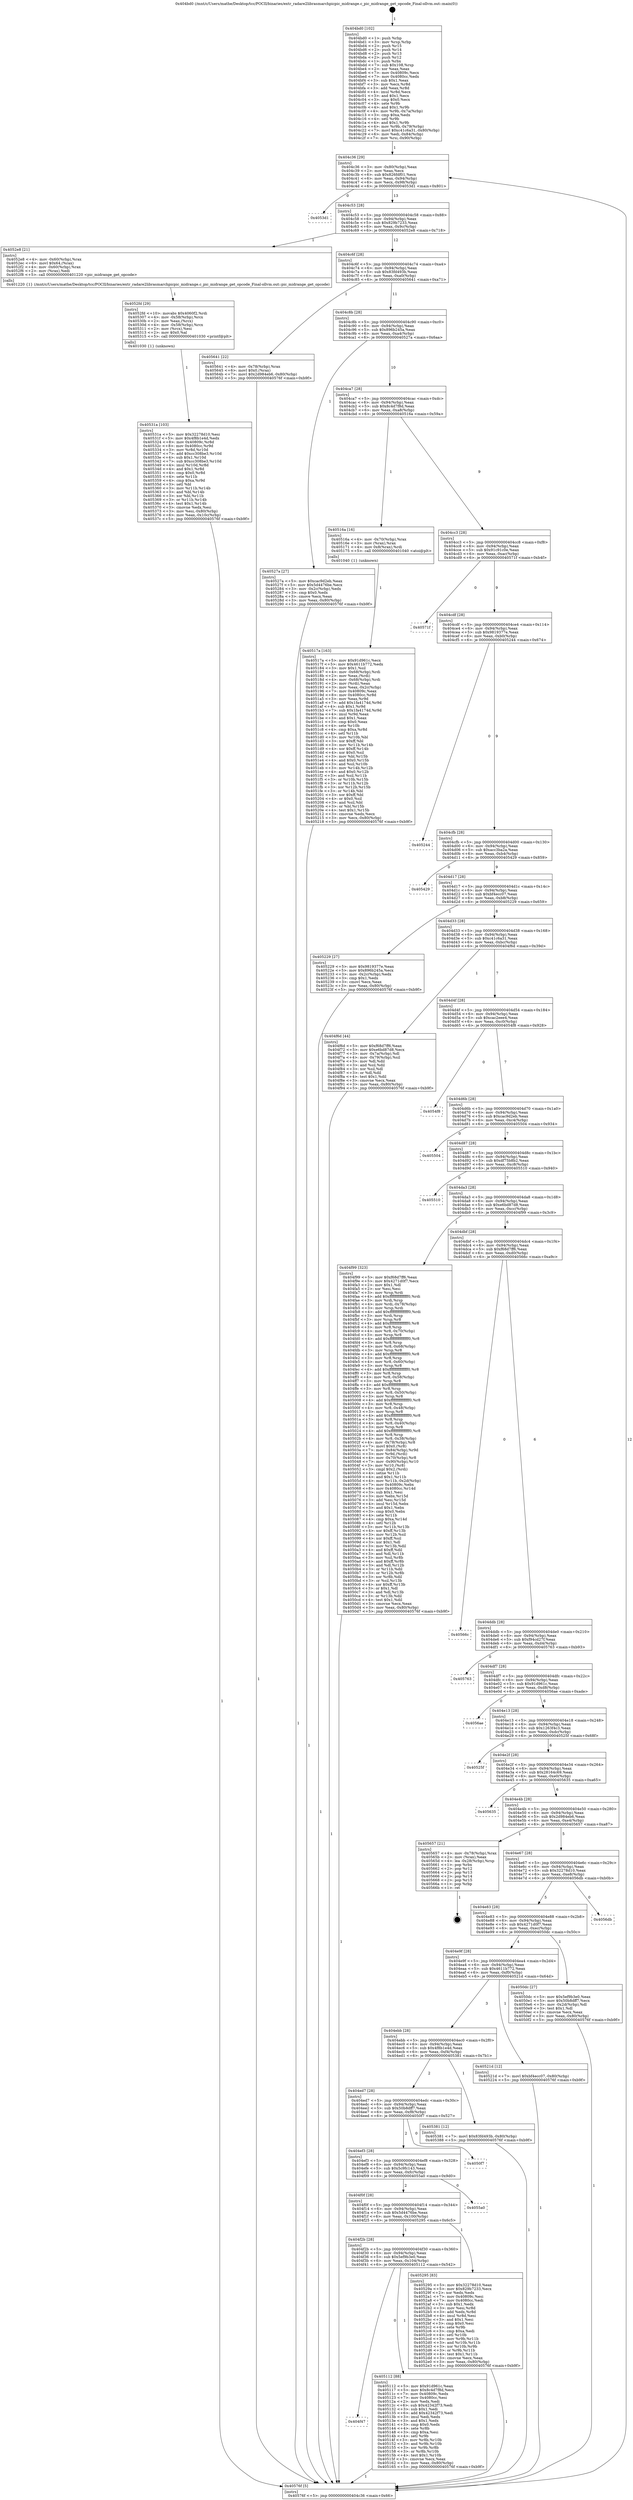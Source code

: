 digraph "0x404bd0" {
  label = "0x404bd0 (/mnt/c/Users/mathe/Desktop/tcc/POCII/binaries/extr_radare2librasmarchpicpic_midrange.c_pic_midrange_get_opcode_Final-ollvm.out::main(0))"
  labelloc = "t"
  node[shape=record]

  Entry [label="",width=0.3,height=0.3,shape=circle,fillcolor=black,style=filled]
  "0x404c36" [label="{
     0x404c36 [29]\l
     | [instrs]\l
     &nbsp;&nbsp;0x404c36 \<+3\>: mov -0x80(%rbp),%eax\l
     &nbsp;&nbsp;0x404c39 \<+2\>: mov %eax,%ecx\l
     &nbsp;&nbsp;0x404c3b \<+6\>: sub $0x826fdf01,%ecx\l
     &nbsp;&nbsp;0x404c41 \<+6\>: mov %eax,-0x94(%rbp)\l
     &nbsp;&nbsp;0x404c47 \<+6\>: mov %ecx,-0x98(%rbp)\l
     &nbsp;&nbsp;0x404c4d \<+6\>: je 00000000004053d1 \<main+0x801\>\l
  }"]
  "0x4053d1" [label="{
     0x4053d1\l
  }", style=dashed]
  "0x404c53" [label="{
     0x404c53 [28]\l
     | [instrs]\l
     &nbsp;&nbsp;0x404c53 \<+5\>: jmp 0000000000404c58 \<main+0x88\>\l
     &nbsp;&nbsp;0x404c58 \<+6\>: mov -0x94(%rbp),%eax\l
     &nbsp;&nbsp;0x404c5e \<+5\>: sub $0x829b7233,%eax\l
     &nbsp;&nbsp;0x404c63 \<+6\>: mov %eax,-0x9c(%rbp)\l
     &nbsp;&nbsp;0x404c69 \<+6\>: je 00000000004052e8 \<main+0x718\>\l
  }"]
  Exit [label="",width=0.3,height=0.3,shape=circle,fillcolor=black,style=filled,peripheries=2]
  "0x4052e8" [label="{
     0x4052e8 [21]\l
     | [instrs]\l
     &nbsp;&nbsp;0x4052e8 \<+4\>: mov -0x60(%rbp),%rax\l
     &nbsp;&nbsp;0x4052ec \<+6\>: movl $0x64,(%rax)\l
     &nbsp;&nbsp;0x4052f2 \<+4\>: mov -0x60(%rbp),%rax\l
     &nbsp;&nbsp;0x4052f6 \<+2\>: mov (%rax),%edi\l
     &nbsp;&nbsp;0x4052f8 \<+5\>: call 0000000000401220 \<pic_midrange_get_opcode\>\l
     | [calls]\l
     &nbsp;&nbsp;0x401220 \{1\} (/mnt/c/Users/mathe/Desktop/tcc/POCII/binaries/extr_radare2librasmarchpicpic_midrange.c_pic_midrange_get_opcode_Final-ollvm.out::pic_midrange_get_opcode)\l
  }"]
  "0x404c6f" [label="{
     0x404c6f [28]\l
     | [instrs]\l
     &nbsp;&nbsp;0x404c6f \<+5\>: jmp 0000000000404c74 \<main+0xa4\>\l
     &nbsp;&nbsp;0x404c74 \<+6\>: mov -0x94(%rbp),%eax\l
     &nbsp;&nbsp;0x404c7a \<+5\>: sub $0x83fd493b,%eax\l
     &nbsp;&nbsp;0x404c7f \<+6\>: mov %eax,-0xa0(%rbp)\l
     &nbsp;&nbsp;0x404c85 \<+6\>: je 0000000000405641 \<main+0xa71\>\l
  }"]
  "0x40531a" [label="{
     0x40531a [103]\l
     | [instrs]\l
     &nbsp;&nbsp;0x40531a \<+5\>: mov $0x32278d10,%esi\l
     &nbsp;&nbsp;0x40531f \<+5\>: mov $0x4f8b1e4d,%edx\l
     &nbsp;&nbsp;0x405324 \<+8\>: mov 0x40809c,%r8d\l
     &nbsp;&nbsp;0x40532c \<+8\>: mov 0x4080cc,%r9d\l
     &nbsp;&nbsp;0x405334 \<+3\>: mov %r8d,%r10d\l
     &nbsp;&nbsp;0x405337 \<+7\>: add $0xcc308be3,%r10d\l
     &nbsp;&nbsp;0x40533e \<+4\>: sub $0x1,%r10d\l
     &nbsp;&nbsp;0x405342 \<+7\>: sub $0xcc308be3,%r10d\l
     &nbsp;&nbsp;0x405349 \<+4\>: imul %r10d,%r8d\l
     &nbsp;&nbsp;0x40534d \<+4\>: and $0x1,%r8d\l
     &nbsp;&nbsp;0x405351 \<+4\>: cmp $0x0,%r8d\l
     &nbsp;&nbsp;0x405355 \<+4\>: sete %r11b\l
     &nbsp;&nbsp;0x405359 \<+4\>: cmp $0xa,%r9d\l
     &nbsp;&nbsp;0x40535d \<+3\>: setl %bl\l
     &nbsp;&nbsp;0x405360 \<+3\>: mov %r11b,%r14b\l
     &nbsp;&nbsp;0x405363 \<+3\>: and %bl,%r14b\l
     &nbsp;&nbsp;0x405366 \<+3\>: xor %bl,%r11b\l
     &nbsp;&nbsp;0x405369 \<+3\>: or %r11b,%r14b\l
     &nbsp;&nbsp;0x40536c \<+4\>: test $0x1,%r14b\l
     &nbsp;&nbsp;0x405370 \<+3\>: cmovne %edx,%esi\l
     &nbsp;&nbsp;0x405373 \<+3\>: mov %esi,-0x80(%rbp)\l
     &nbsp;&nbsp;0x405376 \<+6\>: mov %eax,-0x10c(%rbp)\l
     &nbsp;&nbsp;0x40537c \<+5\>: jmp 000000000040576f \<main+0xb9f\>\l
  }"]
  "0x405641" [label="{
     0x405641 [22]\l
     | [instrs]\l
     &nbsp;&nbsp;0x405641 \<+4\>: mov -0x78(%rbp),%rax\l
     &nbsp;&nbsp;0x405645 \<+6\>: movl $0x0,(%rax)\l
     &nbsp;&nbsp;0x40564b \<+7\>: movl $0x2d984eb6,-0x80(%rbp)\l
     &nbsp;&nbsp;0x405652 \<+5\>: jmp 000000000040576f \<main+0xb9f\>\l
  }"]
  "0x404c8b" [label="{
     0x404c8b [28]\l
     | [instrs]\l
     &nbsp;&nbsp;0x404c8b \<+5\>: jmp 0000000000404c90 \<main+0xc0\>\l
     &nbsp;&nbsp;0x404c90 \<+6\>: mov -0x94(%rbp),%eax\l
     &nbsp;&nbsp;0x404c96 \<+5\>: sub $0x896b245a,%eax\l
     &nbsp;&nbsp;0x404c9b \<+6\>: mov %eax,-0xa4(%rbp)\l
     &nbsp;&nbsp;0x404ca1 \<+6\>: je 000000000040527a \<main+0x6aa\>\l
  }"]
  "0x4052fd" [label="{
     0x4052fd [29]\l
     | [instrs]\l
     &nbsp;&nbsp;0x4052fd \<+10\>: movabs $0x4060f2,%rdi\l
     &nbsp;&nbsp;0x405307 \<+4\>: mov -0x58(%rbp),%rcx\l
     &nbsp;&nbsp;0x40530b \<+2\>: mov %eax,(%rcx)\l
     &nbsp;&nbsp;0x40530d \<+4\>: mov -0x58(%rbp),%rcx\l
     &nbsp;&nbsp;0x405311 \<+2\>: mov (%rcx),%esi\l
     &nbsp;&nbsp;0x405313 \<+2\>: mov $0x0,%al\l
     &nbsp;&nbsp;0x405315 \<+5\>: call 0000000000401030 \<printf@plt\>\l
     | [calls]\l
     &nbsp;&nbsp;0x401030 \{1\} (unknown)\l
  }"]
  "0x40527a" [label="{
     0x40527a [27]\l
     | [instrs]\l
     &nbsp;&nbsp;0x40527a \<+5\>: mov $0xcac9d2eb,%eax\l
     &nbsp;&nbsp;0x40527f \<+5\>: mov $0x5d4476be,%ecx\l
     &nbsp;&nbsp;0x405284 \<+3\>: mov -0x2c(%rbp),%edx\l
     &nbsp;&nbsp;0x405287 \<+3\>: cmp $0x0,%edx\l
     &nbsp;&nbsp;0x40528a \<+3\>: cmove %ecx,%eax\l
     &nbsp;&nbsp;0x40528d \<+3\>: mov %eax,-0x80(%rbp)\l
     &nbsp;&nbsp;0x405290 \<+5\>: jmp 000000000040576f \<main+0xb9f\>\l
  }"]
  "0x404ca7" [label="{
     0x404ca7 [28]\l
     | [instrs]\l
     &nbsp;&nbsp;0x404ca7 \<+5\>: jmp 0000000000404cac \<main+0xdc\>\l
     &nbsp;&nbsp;0x404cac \<+6\>: mov -0x94(%rbp),%eax\l
     &nbsp;&nbsp;0x404cb2 \<+5\>: sub $0x8c4d7f8d,%eax\l
     &nbsp;&nbsp;0x404cb7 \<+6\>: mov %eax,-0xa8(%rbp)\l
     &nbsp;&nbsp;0x404cbd \<+6\>: je 000000000040516a \<main+0x59a\>\l
  }"]
  "0x40517a" [label="{
     0x40517a [163]\l
     | [instrs]\l
     &nbsp;&nbsp;0x40517a \<+5\>: mov $0x91d961c,%ecx\l
     &nbsp;&nbsp;0x40517f \<+5\>: mov $0x4611b772,%edx\l
     &nbsp;&nbsp;0x405184 \<+3\>: mov $0x1,%sil\l
     &nbsp;&nbsp;0x405187 \<+4\>: mov -0x68(%rbp),%rdi\l
     &nbsp;&nbsp;0x40518b \<+2\>: mov %eax,(%rdi)\l
     &nbsp;&nbsp;0x40518d \<+4\>: mov -0x68(%rbp),%rdi\l
     &nbsp;&nbsp;0x405191 \<+2\>: mov (%rdi),%eax\l
     &nbsp;&nbsp;0x405193 \<+3\>: mov %eax,-0x2c(%rbp)\l
     &nbsp;&nbsp;0x405196 \<+7\>: mov 0x40809c,%eax\l
     &nbsp;&nbsp;0x40519d \<+8\>: mov 0x4080cc,%r8d\l
     &nbsp;&nbsp;0x4051a5 \<+3\>: mov %eax,%r9d\l
     &nbsp;&nbsp;0x4051a8 \<+7\>: add $0x1fa4174d,%r9d\l
     &nbsp;&nbsp;0x4051af \<+4\>: sub $0x1,%r9d\l
     &nbsp;&nbsp;0x4051b3 \<+7\>: sub $0x1fa4174d,%r9d\l
     &nbsp;&nbsp;0x4051ba \<+4\>: imul %r9d,%eax\l
     &nbsp;&nbsp;0x4051be \<+3\>: and $0x1,%eax\l
     &nbsp;&nbsp;0x4051c1 \<+3\>: cmp $0x0,%eax\l
     &nbsp;&nbsp;0x4051c4 \<+4\>: sete %r10b\l
     &nbsp;&nbsp;0x4051c8 \<+4\>: cmp $0xa,%r8d\l
     &nbsp;&nbsp;0x4051cc \<+4\>: setl %r11b\l
     &nbsp;&nbsp;0x4051d0 \<+3\>: mov %r10b,%bl\l
     &nbsp;&nbsp;0x4051d3 \<+3\>: xor $0xff,%bl\l
     &nbsp;&nbsp;0x4051d6 \<+3\>: mov %r11b,%r14b\l
     &nbsp;&nbsp;0x4051d9 \<+4\>: xor $0xff,%r14b\l
     &nbsp;&nbsp;0x4051dd \<+4\>: xor $0x0,%sil\l
     &nbsp;&nbsp;0x4051e1 \<+3\>: mov %bl,%r15b\l
     &nbsp;&nbsp;0x4051e4 \<+4\>: and $0x0,%r15b\l
     &nbsp;&nbsp;0x4051e8 \<+3\>: and %sil,%r10b\l
     &nbsp;&nbsp;0x4051eb \<+3\>: mov %r14b,%r12b\l
     &nbsp;&nbsp;0x4051ee \<+4\>: and $0x0,%r12b\l
     &nbsp;&nbsp;0x4051f2 \<+3\>: and %sil,%r11b\l
     &nbsp;&nbsp;0x4051f5 \<+3\>: or %r10b,%r15b\l
     &nbsp;&nbsp;0x4051f8 \<+3\>: or %r11b,%r12b\l
     &nbsp;&nbsp;0x4051fb \<+3\>: xor %r12b,%r15b\l
     &nbsp;&nbsp;0x4051fe \<+3\>: or %r14b,%bl\l
     &nbsp;&nbsp;0x405201 \<+3\>: xor $0xff,%bl\l
     &nbsp;&nbsp;0x405204 \<+4\>: or $0x0,%sil\l
     &nbsp;&nbsp;0x405208 \<+3\>: and %sil,%bl\l
     &nbsp;&nbsp;0x40520b \<+3\>: or %bl,%r15b\l
     &nbsp;&nbsp;0x40520e \<+4\>: test $0x1,%r15b\l
     &nbsp;&nbsp;0x405212 \<+3\>: cmovne %edx,%ecx\l
     &nbsp;&nbsp;0x405215 \<+3\>: mov %ecx,-0x80(%rbp)\l
     &nbsp;&nbsp;0x405218 \<+5\>: jmp 000000000040576f \<main+0xb9f\>\l
  }"]
  "0x40516a" [label="{
     0x40516a [16]\l
     | [instrs]\l
     &nbsp;&nbsp;0x40516a \<+4\>: mov -0x70(%rbp),%rax\l
     &nbsp;&nbsp;0x40516e \<+3\>: mov (%rax),%rax\l
     &nbsp;&nbsp;0x405171 \<+4\>: mov 0x8(%rax),%rdi\l
     &nbsp;&nbsp;0x405175 \<+5\>: call 0000000000401040 \<atoi@plt\>\l
     | [calls]\l
     &nbsp;&nbsp;0x401040 \{1\} (unknown)\l
  }"]
  "0x404cc3" [label="{
     0x404cc3 [28]\l
     | [instrs]\l
     &nbsp;&nbsp;0x404cc3 \<+5\>: jmp 0000000000404cc8 \<main+0xf8\>\l
     &nbsp;&nbsp;0x404cc8 \<+6\>: mov -0x94(%rbp),%eax\l
     &nbsp;&nbsp;0x404cce \<+5\>: sub $0x91c91c0e,%eax\l
     &nbsp;&nbsp;0x404cd3 \<+6\>: mov %eax,-0xac(%rbp)\l
     &nbsp;&nbsp;0x404cd9 \<+6\>: je 000000000040571f \<main+0xb4f\>\l
  }"]
  "0x404f47" [label="{
     0x404f47\l
  }", style=dashed]
  "0x40571f" [label="{
     0x40571f\l
  }", style=dashed]
  "0x404cdf" [label="{
     0x404cdf [28]\l
     | [instrs]\l
     &nbsp;&nbsp;0x404cdf \<+5\>: jmp 0000000000404ce4 \<main+0x114\>\l
     &nbsp;&nbsp;0x404ce4 \<+6\>: mov -0x94(%rbp),%eax\l
     &nbsp;&nbsp;0x404cea \<+5\>: sub $0x9819377e,%eax\l
     &nbsp;&nbsp;0x404cef \<+6\>: mov %eax,-0xb0(%rbp)\l
     &nbsp;&nbsp;0x404cf5 \<+6\>: je 0000000000405244 \<main+0x674\>\l
  }"]
  "0x405112" [label="{
     0x405112 [88]\l
     | [instrs]\l
     &nbsp;&nbsp;0x405112 \<+5\>: mov $0x91d961c,%eax\l
     &nbsp;&nbsp;0x405117 \<+5\>: mov $0x8c4d7f8d,%ecx\l
     &nbsp;&nbsp;0x40511c \<+7\>: mov 0x40809c,%edx\l
     &nbsp;&nbsp;0x405123 \<+7\>: mov 0x4080cc,%esi\l
     &nbsp;&nbsp;0x40512a \<+2\>: mov %edx,%edi\l
     &nbsp;&nbsp;0x40512c \<+6\>: sub $0x42342f73,%edi\l
     &nbsp;&nbsp;0x405132 \<+3\>: sub $0x1,%edi\l
     &nbsp;&nbsp;0x405135 \<+6\>: add $0x42342f73,%edi\l
     &nbsp;&nbsp;0x40513b \<+3\>: imul %edi,%edx\l
     &nbsp;&nbsp;0x40513e \<+3\>: and $0x1,%edx\l
     &nbsp;&nbsp;0x405141 \<+3\>: cmp $0x0,%edx\l
     &nbsp;&nbsp;0x405144 \<+4\>: sete %r8b\l
     &nbsp;&nbsp;0x405148 \<+3\>: cmp $0xa,%esi\l
     &nbsp;&nbsp;0x40514b \<+4\>: setl %r9b\l
     &nbsp;&nbsp;0x40514f \<+3\>: mov %r8b,%r10b\l
     &nbsp;&nbsp;0x405152 \<+3\>: and %r9b,%r10b\l
     &nbsp;&nbsp;0x405155 \<+3\>: xor %r9b,%r8b\l
     &nbsp;&nbsp;0x405158 \<+3\>: or %r8b,%r10b\l
     &nbsp;&nbsp;0x40515b \<+4\>: test $0x1,%r10b\l
     &nbsp;&nbsp;0x40515f \<+3\>: cmovne %ecx,%eax\l
     &nbsp;&nbsp;0x405162 \<+3\>: mov %eax,-0x80(%rbp)\l
     &nbsp;&nbsp;0x405165 \<+5\>: jmp 000000000040576f \<main+0xb9f\>\l
  }"]
  "0x405244" [label="{
     0x405244\l
  }", style=dashed]
  "0x404cfb" [label="{
     0x404cfb [28]\l
     | [instrs]\l
     &nbsp;&nbsp;0x404cfb \<+5\>: jmp 0000000000404d00 \<main+0x130\>\l
     &nbsp;&nbsp;0x404d00 \<+6\>: mov -0x94(%rbp),%eax\l
     &nbsp;&nbsp;0x404d06 \<+5\>: sub $0xacc3ba2a,%eax\l
     &nbsp;&nbsp;0x404d0b \<+6\>: mov %eax,-0xb4(%rbp)\l
     &nbsp;&nbsp;0x404d11 \<+6\>: je 0000000000405429 \<main+0x859\>\l
  }"]
  "0x404f2b" [label="{
     0x404f2b [28]\l
     | [instrs]\l
     &nbsp;&nbsp;0x404f2b \<+5\>: jmp 0000000000404f30 \<main+0x360\>\l
     &nbsp;&nbsp;0x404f30 \<+6\>: mov -0x94(%rbp),%eax\l
     &nbsp;&nbsp;0x404f36 \<+5\>: sub $0x5ef9b3e0,%eax\l
     &nbsp;&nbsp;0x404f3b \<+6\>: mov %eax,-0x104(%rbp)\l
     &nbsp;&nbsp;0x404f41 \<+6\>: je 0000000000405112 \<main+0x542\>\l
  }"]
  "0x405429" [label="{
     0x405429\l
  }", style=dashed]
  "0x404d17" [label="{
     0x404d17 [28]\l
     | [instrs]\l
     &nbsp;&nbsp;0x404d17 \<+5\>: jmp 0000000000404d1c \<main+0x14c\>\l
     &nbsp;&nbsp;0x404d1c \<+6\>: mov -0x94(%rbp),%eax\l
     &nbsp;&nbsp;0x404d22 \<+5\>: sub $0xbf4ecc07,%eax\l
     &nbsp;&nbsp;0x404d27 \<+6\>: mov %eax,-0xb8(%rbp)\l
     &nbsp;&nbsp;0x404d2d \<+6\>: je 0000000000405229 \<main+0x659\>\l
  }"]
  "0x405295" [label="{
     0x405295 [83]\l
     | [instrs]\l
     &nbsp;&nbsp;0x405295 \<+5\>: mov $0x32278d10,%eax\l
     &nbsp;&nbsp;0x40529a \<+5\>: mov $0x829b7233,%ecx\l
     &nbsp;&nbsp;0x40529f \<+2\>: xor %edx,%edx\l
     &nbsp;&nbsp;0x4052a1 \<+7\>: mov 0x40809c,%esi\l
     &nbsp;&nbsp;0x4052a8 \<+7\>: mov 0x4080cc,%edi\l
     &nbsp;&nbsp;0x4052af \<+3\>: sub $0x1,%edx\l
     &nbsp;&nbsp;0x4052b2 \<+3\>: mov %esi,%r8d\l
     &nbsp;&nbsp;0x4052b5 \<+3\>: add %edx,%r8d\l
     &nbsp;&nbsp;0x4052b8 \<+4\>: imul %r8d,%esi\l
     &nbsp;&nbsp;0x4052bc \<+3\>: and $0x1,%esi\l
     &nbsp;&nbsp;0x4052bf \<+3\>: cmp $0x0,%esi\l
     &nbsp;&nbsp;0x4052c2 \<+4\>: sete %r9b\l
     &nbsp;&nbsp;0x4052c6 \<+3\>: cmp $0xa,%edi\l
     &nbsp;&nbsp;0x4052c9 \<+4\>: setl %r10b\l
     &nbsp;&nbsp;0x4052cd \<+3\>: mov %r9b,%r11b\l
     &nbsp;&nbsp;0x4052d0 \<+3\>: and %r10b,%r11b\l
     &nbsp;&nbsp;0x4052d3 \<+3\>: xor %r10b,%r9b\l
     &nbsp;&nbsp;0x4052d6 \<+3\>: or %r9b,%r11b\l
     &nbsp;&nbsp;0x4052d9 \<+4\>: test $0x1,%r11b\l
     &nbsp;&nbsp;0x4052dd \<+3\>: cmovne %ecx,%eax\l
     &nbsp;&nbsp;0x4052e0 \<+3\>: mov %eax,-0x80(%rbp)\l
     &nbsp;&nbsp;0x4052e3 \<+5\>: jmp 000000000040576f \<main+0xb9f\>\l
  }"]
  "0x405229" [label="{
     0x405229 [27]\l
     | [instrs]\l
     &nbsp;&nbsp;0x405229 \<+5\>: mov $0x9819377e,%eax\l
     &nbsp;&nbsp;0x40522e \<+5\>: mov $0x896b245a,%ecx\l
     &nbsp;&nbsp;0x405233 \<+3\>: mov -0x2c(%rbp),%edx\l
     &nbsp;&nbsp;0x405236 \<+3\>: cmp $0x1,%edx\l
     &nbsp;&nbsp;0x405239 \<+3\>: cmovl %ecx,%eax\l
     &nbsp;&nbsp;0x40523c \<+3\>: mov %eax,-0x80(%rbp)\l
     &nbsp;&nbsp;0x40523f \<+5\>: jmp 000000000040576f \<main+0xb9f\>\l
  }"]
  "0x404d33" [label="{
     0x404d33 [28]\l
     | [instrs]\l
     &nbsp;&nbsp;0x404d33 \<+5\>: jmp 0000000000404d38 \<main+0x168\>\l
     &nbsp;&nbsp;0x404d38 \<+6\>: mov -0x94(%rbp),%eax\l
     &nbsp;&nbsp;0x404d3e \<+5\>: sub $0xc41c6a31,%eax\l
     &nbsp;&nbsp;0x404d43 \<+6\>: mov %eax,-0xbc(%rbp)\l
     &nbsp;&nbsp;0x404d49 \<+6\>: je 0000000000404f6d \<main+0x39d\>\l
  }"]
  "0x404f0f" [label="{
     0x404f0f [28]\l
     | [instrs]\l
     &nbsp;&nbsp;0x404f0f \<+5\>: jmp 0000000000404f14 \<main+0x344\>\l
     &nbsp;&nbsp;0x404f14 \<+6\>: mov -0x94(%rbp),%eax\l
     &nbsp;&nbsp;0x404f1a \<+5\>: sub $0x5d4476be,%eax\l
     &nbsp;&nbsp;0x404f1f \<+6\>: mov %eax,-0x100(%rbp)\l
     &nbsp;&nbsp;0x404f25 \<+6\>: je 0000000000405295 \<main+0x6c5\>\l
  }"]
  "0x404f6d" [label="{
     0x404f6d [44]\l
     | [instrs]\l
     &nbsp;&nbsp;0x404f6d \<+5\>: mov $0xf68d7ff6,%eax\l
     &nbsp;&nbsp;0x404f72 \<+5\>: mov $0xe6bd87d8,%ecx\l
     &nbsp;&nbsp;0x404f77 \<+3\>: mov -0x7a(%rbp),%dl\l
     &nbsp;&nbsp;0x404f7a \<+4\>: mov -0x79(%rbp),%sil\l
     &nbsp;&nbsp;0x404f7e \<+3\>: mov %dl,%dil\l
     &nbsp;&nbsp;0x404f81 \<+3\>: and %sil,%dil\l
     &nbsp;&nbsp;0x404f84 \<+3\>: xor %sil,%dl\l
     &nbsp;&nbsp;0x404f87 \<+3\>: or %dl,%dil\l
     &nbsp;&nbsp;0x404f8a \<+4\>: test $0x1,%dil\l
     &nbsp;&nbsp;0x404f8e \<+3\>: cmovne %ecx,%eax\l
     &nbsp;&nbsp;0x404f91 \<+3\>: mov %eax,-0x80(%rbp)\l
     &nbsp;&nbsp;0x404f94 \<+5\>: jmp 000000000040576f \<main+0xb9f\>\l
  }"]
  "0x404d4f" [label="{
     0x404d4f [28]\l
     | [instrs]\l
     &nbsp;&nbsp;0x404d4f \<+5\>: jmp 0000000000404d54 \<main+0x184\>\l
     &nbsp;&nbsp;0x404d54 \<+6\>: mov -0x94(%rbp),%eax\l
     &nbsp;&nbsp;0x404d5a \<+5\>: sub $0xcac2eee4,%eax\l
     &nbsp;&nbsp;0x404d5f \<+6\>: mov %eax,-0xc0(%rbp)\l
     &nbsp;&nbsp;0x404d65 \<+6\>: je 00000000004054f8 \<main+0x928\>\l
  }"]
  "0x40576f" [label="{
     0x40576f [5]\l
     | [instrs]\l
     &nbsp;&nbsp;0x40576f \<+5\>: jmp 0000000000404c36 \<main+0x66\>\l
  }"]
  "0x404bd0" [label="{
     0x404bd0 [102]\l
     | [instrs]\l
     &nbsp;&nbsp;0x404bd0 \<+1\>: push %rbp\l
     &nbsp;&nbsp;0x404bd1 \<+3\>: mov %rsp,%rbp\l
     &nbsp;&nbsp;0x404bd4 \<+2\>: push %r15\l
     &nbsp;&nbsp;0x404bd6 \<+2\>: push %r14\l
     &nbsp;&nbsp;0x404bd8 \<+2\>: push %r13\l
     &nbsp;&nbsp;0x404bda \<+2\>: push %r12\l
     &nbsp;&nbsp;0x404bdc \<+1\>: push %rbx\l
     &nbsp;&nbsp;0x404bdd \<+7\>: sub $0x108,%rsp\l
     &nbsp;&nbsp;0x404be4 \<+2\>: xor %eax,%eax\l
     &nbsp;&nbsp;0x404be6 \<+7\>: mov 0x40809c,%ecx\l
     &nbsp;&nbsp;0x404bed \<+7\>: mov 0x4080cc,%edx\l
     &nbsp;&nbsp;0x404bf4 \<+3\>: sub $0x1,%eax\l
     &nbsp;&nbsp;0x404bf7 \<+3\>: mov %ecx,%r8d\l
     &nbsp;&nbsp;0x404bfa \<+3\>: add %eax,%r8d\l
     &nbsp;&nbsp;0x404bfd \<+4\>: imul %r8d,%ecx\l
     &nbsp;&nbsp;0x404c01 \<+3\>: and $0x1,%ecx\l
     &nbsp;&nbsp;0x404c04 \<+3\>: cmp $0x0,%ecx\l
     &nbsp;&nbsp;0x404c07 \<+4\>: sete %r9b\l
     &nbsp;&nbsp;0x404c0b \<+4\>: and $0x1,%r9b\l
     &nbsp;&nbsp;0x404c0f \<+4\>: mov %r9b,-0x7a(%rbp)\l
     &nbsp;&nbsp;0x404c13 \<+3\>: cmp $0xa,%edx\l
     &nbsp;&nbsp;0x404c16 \<+4\>: setl %r9b\l
     &nbsp;&nbsp;0x404c1a \<+4\>: and $0x1,%r9b\l
     &nbsp;&nbsp;0x404c1e \<+4\>: mov %r9b,-0x79(%rbp)\l
     &nbsp;&nbsp;0x404c22 \<+7\>: movl $0xc41c6a31,-0x80(%rbp)\l
     &nbsp;&nbsp;0x404c29 \<+6\>: mov %edi,-0x84(%rbp)\l
     &nbsp;&nbsp;0x404c2f \<+7\>: mov %rsi,-0x90(%rbp)\l
  }"]
  "0x4055a0" [label="{
     0x4055a0\l
  }", style=dashed]
  "0x4054f8" [label="{
     0x4054f8\l
  }", style=dashed]
  "0x404d6b" [label="{
     0x404d6b [28]\l
     | [instrs]\l
     &nbsp;&nbsp;0x404d6b \<+5\>: jmp 0000000000404d70 \<main+0x1a0\>\l
     &nbsp;&nbsp;0x404d70 \<+6\>: mov -0x94(%rbp),%eax\l
     &nbsp;&nbsp;0x404d76 \<+5\>: sub $0xcac9d2eb,%eax\l
     &nbsp;&nbsp;0x404d7b \<+6\>: mov %eax,-0xc4(%rbp)\l
     &nbsp;&nbsp;0x404d81 \<+6\>: je 0000000000405504 \<main+0x934\>\l
  }"]
  "0x404ef3" [label="{
     0x404ef3 [28]\l
     | [instrs]\l
     &nbsp;&nbsp;0x404ef3 \<+5\>: jmp 0000000000404ef8 \<main+0x328\>\l
     &nbsp;&nbsp;0x404ef8 \<+6\>: mov -0x94(%rbp),%eax\l
     &nbsp;&nbsp;0x404efe \<+5\>: sub $0x5c9fc143,%eax\l
     &nbsp;&nbsp;0x404f03 \<+6\>: mov %eax,-0xfc(%rbp)\l
     &nbsp;&nbsp;0x404f09 \<+6\>: je 00000000004055a0 \<main+0x9d0\>\l
  }"]
  "0x405504" [label="{
     0x405504\l
  }", style=dashed]
  "0x404d87" [label="{
     0x404d87 [28]\l
     | [instrs]\l
     &nbsp;&nbsp;0x404d87 \<+5\>: jmp 0000000000404d8c \<main+0x1bc\>\l
     &nbsp;&nbsp;0x404d8c \<+6\>: mov -0x94(%rbp),%eax\l
     &nbsp;&nbsp;0x404d92 \<+5\>: sub $0xdf75b8b2,%eax\l
     &nbsp;&nbsp;0x404d97 \<+6\>: mov %eax,-0xc8(%rbp)\l
     &nbsp;&nbsp;0x404d9d \<+6\>: je 0000000000405510 \<main+0x940\>\l
  }"]
  "0x4050f7" [label="{
     0x4050f7\l
  }", style=dashed]
  "0x405510" [label="{
     0x405510\l
  }", style=dashed]
  "0x404da3" [label="{
     0x404da3 [28]\l
     | [instrs]\l
     &nbsp;&nbsp;0x404da3 \<+5\>: jmp 0000000000404da8 \<main+0x1d8\>\l
     &nbsp;&nbsp;0x404da8 \<+6\>: mov -0x94(%rbp),%eax\l
     &nbsp;&nbsp;0x404dae \<+5\>: sub $0xe6bd87d8,%eax\l
     &nbsp;&nbsp;0x404db3 \<+6\>: mov %eax,-0xcc(%rbp)\l
     &nbsp;&nbsp;0x404db9 \<+6\>: je 0000000000404f99 \<main+0x3c9\>\l
  }"]
  "0x404ed7" [label="{
     0x404ed7 [28]\l
     | [instrs]\l
     &nbsp;&nbsp;0x404ed7 \<+5\>: jmp 0000000000404edc \<main+0x30c\>\l
     &nbsp;&nbsp;0x404edc \<+6\>: mov -0x94(%rbp),%eax\l
     &nbsp;&nbsp;0x404ee2 \<+5\>: sub $0x50b8dff7,%eax\l
     &nbsp;&nbsp;0x404ee7 \<+6\>: mov %eax,-0xf8(%rbp)\l
     &nbsp;&nbsp;0x404eed \<+6\>: je 00000000004050f7 \<main+0x527\>\l
  }"]
  "0x404f99" [label="{
     0x404f99 [323]\l
     | [instrs]\l
     &nbsp;&nbsp;0x404f99 \<+5\>: mov $0xf68d7ff6,%eax\l
     &nbsp;&nbsp;0x404f9e \<+5\>: mov $0x4271d0f7,%ecx\l
     &nbsp;&nbsp;0x404fa3 \<+2\>: mov $0x1,%dl\l
     &nbsp;&nbsp;0x404fa5 \<+2\>: xor %esi,%esi\l
     &nbsp;&nbsp;0x404fa7 \<+3\>: mov %rsp,%rdi\l
     &nbsp;&nbsp;0x404faa \<+4\>: add $0xfffffffffffffff0,%rdi\l
     &nbsp;&nbsp;0x404fae \<+3\>: mov %rdi,%rsp\l
     &nbsp;&nbsp;0x404fb1 \<+4\>: mov %rdi,-0x78(%rbp)\l
     &nbsp;&nbsp;0x404fb5 \<+3\>: mov %rsp,%rdi\l
     &nbsp;&nbsp;0x404fb8 \<+4\>: add $0xfffffffffffffff0,%rdi\l
     &nbsp;&nbsp;0x404fbc \<+3\>: mov %rdi,%rsp\l
     &nbsp;&nbsp;0x404fbf \<+3\>: mov %rsp,%r8\l
     &nbsp;&nbsp;0x404fc2 \<+4\>: add $0xfffffffffffffff0,%r8\l
     &nbsp;&nbsp;0x404fc6 \<+3\>: mov %r8,%rsp\l
     &nbsp;&nbsp;0x404fc9 \<+4\>: mov %r8,-0x70(%rbp)\l
     &nbsp;&nbsp;0x404fcd \<+3\>: mov %rsp,%r8\l
     &nbsp;&nbsp;0x404fd0 \<+4\>: add $0xfffffffffffffff0,%r8\l
     &nbsp;&nbsp;0x404fd4 \<+3\>: mov %r8,%rsp\l
     &nbsp;&nbsp;0x404fd7 \<+4\>: mov %r8,-0x68(%rbp)\l
     &nbsp;&nbsp;0x404fdb \<+3\>: mov %rsp,%r8\l
     &nbsp;&nbsp;0x404fde \<+4\>: add $0xfffffffffffffff0,%r8\l
     &nbsp;&nbsp;0x404fe2 \<+3\>: mov %r8,%rsp\l
     &nbsp;&nbsp;0x404fe5 \<+4\>: mov %r8,-0x60(%rbp)\l
     &nbsp;&nbsp;0x404fe9 \<+3\>: mov %rsp,%r8\l
     &nbsp;&nbsp;0x404fec \<+4\>: add $0xfffffffffffffff0,%r8\l
     &nbsp;&nbsp;0x404ff0 \<+3\>: mov %r8,%rsp\l
     &nbsp;&nbsp;0x404ff3 \<+4\>: mov %r8,-0x58(%rbp)\l
     &nbsp;&nbsp;0x404ff7 \<+3\>: mov %rsp,%r8\l
     &nbsp;&nbsp;0x404ffa \<+4\>: add $0xfffffffffffffff0,%r8\l
     &nbsp;&nbsp;0x404ffe \<+3\>: mov %r8,%rsp\l
     &nbsp;&nbsp;0x405001 \<+4\>: mov %r8,-0x50(%rbp)\l
     &nbsp;&nbsp;0x405005 \<+3\>: mov %rsp,%r8\l
     &nbsp;&nbsp;0x405008 \<+4\>: add $0xfffffffffffffff0,%r8\l
     &nbsp;&nbsp;0x40500c \<+3\>: mov %r8,%rsp\l
     &nbsp;&nbsp;0x40500f \<+4\>: mov %r8,-0x48(%rbp)\l
     &nbsp;&nbsp;0x405013 \<+3\>: mov %rsp,%r8\l
     &nbsp;&nbsp;0x405016 \<+4\>: add $0xfffffffffffffff0,%r8\l
     &nbsp;&nbsp;0x40501a \<+3\>: mov %r8,%rsp\l
     &nbsp;&nbsp;0x40501d \<+4\>: mov %r8,-0x40(%rbp)\l
     &nbsp;&nbsp;0x405021 \<+3\>: mov %rsp,%r8\l
     &nbsp;&nbsp;0x405024 \<+4\>: add $0xfffffffffffffff0,%r8\l
     &nbsp;&nbsp;0x405028 \<+3\>: mov %r8,%rsp\l
     &nbsp;&nbsp;0x40502b \<+4\>: mov %r8,-0x38(%rbp)\l
     &nbsp;&nbsp;0x40502f \<+4\>: mov -0x78(%rbp),%r8\l
     &nbsp;&nbsp;0x405033 \<+7\>: movl $0x0,(%r8)\l
     &nbsp;&nbsp;0x40503a \<+7\>: mov -0x84(%rbp),%r9d\l
     &nbsp;&nbsp;0x405041 \<+3\>: mov %r9d,(%rdi)\l
     &nbsp;&nbsp;0x405044 \<+4\>: mov -0x70(%rbp),%r8\l
     &nbsp;&nbsp;0x405048 \<+7\>: mov -0x90(%rbp),%r10\l
     &nbsp;&nbsp;0x40504f \<+3\>: mov %r10,(%r8)\l
     &nbsp;&nbsp;0x405052 \<+3\>: cmpl $0x2,(%rdi)\l
     &nbsp;&nbsp;0x405055 \<+4\>: setne %r11b\l
     &nbsp;&nbsp;0x405059 \<+4\>: and $0x1,%r11b\l
     &nbsp;&nbsp;0x40505d \<+4\>: mov %r11b,-0x2d(%rbp)\l
     &nbsp;&nbsp;0x405061 \<+7\>: mov 0x40809c,%ebx\l
     &nbsp;&nbsp;0x405068 \<+8\>: mov 0x4080cc,%r14d\l
     &nbsp;&nbsp;0x405070 \<+3\>: sub $0x1,%esi\l
     &nbsp;&nbsp;0x405073 \<+3\>: mov %ebx,%r15d\l
     &nbsp;&nbsp;0x405076 \<+3\>: add %esi,%r15d\l
     &nbsp;&nbsp;0x405079 \<+4\>: imul %r15d,%ebx\l
     &nbsp;&nbsp;0x40507d \<+3\>: and $0x1,%ebx\l
     &nbsp;&nbsp;0x405080 \<+3\>: cmp $0x0,%ebx\l
     &nbsp;&nbsp;0x405083 \<+4\>: sete %r11b\l
     &nbsp;&nbsp;0x405087 \<+4\>: cmp $0xa,%r14d\l
     &nbsp;&nbsp;0x40508b \<+4\>: setl %r12b\l
     &nbsp;&nbsp;0x40508f \<+3\>: mov %r11b,%r13b\l
     &nbsp;&nbsp;0x405092 \<+4\>: xor $0xff,%r13b\l
     &nbsp;&nbsp;0x405096 \<+3\>: mov %r12b,%sil\l
     &nbsp;&nbsp;0x405099 \<+4\>: xor $0xff,%sil\l
     &nbsp;&nbsp;0x40509d \<+3\>: xor $0x1,%dl\l
     &nbsp;&nbsp;0x4050a0 \<+3\>: mov %r13b,%dil\l
     &nbsp;&nbsp;0x4050a3 \<+4\>: and $0xff,%dil\l
     &nbsp;&nbsp;0x4050a7 \<+3\>: and %dl,%r11b\l
     &nbsp;&nbsp;0x4050aa \<+3\>: mov %sil,%r8b\l
     &nbsp;&nbsp;0x4050ad \<+4\>: and $0xff,%r8b\l
     &nbsp;&nbsp;0x4050b1 \<+3\>: and %dl,%r12b\l
     &nbsp;&nbsp;0x4050b4 \<+3\>: or %r11b,%dil\l
     &nbsp;&nbsp;0x4050b7 \<+3\>: or %r12b,%r8b\l
     &nbsp;&nbsp;0x4050ba \<+3\>: xor %r8b,%dil\l
     &nbsp;&nbsp;0x4050bd \<+3\>: or %sil,%r13b\l
     &nbsp;&nbsp;0x4050c0 \<+4\>: xor $0xff,%r13b\l
     &nbsp;&nbsp;0x4050c4 \<+3\>: or $0x1,%dl\l
     &nbsp;&nbsp;0x4050c7 \<+3\>: and %dl,%r13b\l
     &nbsp;&nbsp;0x4050ca \<+3\>: or %r13b,%dil\l
     &nbsp;&nbsp;0x4050cd \<+4\>: test $0x1,%dil\l
     &nbsp;&nbsp;0x4050d1 \<+3\>: cmovne %ecx,%eax\l
     &nbsp;&nbsp;0x4050d4 \<+3\>: mov %eax,-0x80(%rbp)\l
     &nbsp;&nbsp;0x4050d7 \<+5\>: jmp 000000000040576f \<main+0xb9f\>\l
  }"]
  "0x404dbf" [label="{
     0x404dbf [28]\l
     | [instrs]\l
     &nbsp;&nbsp;0x404dbf \<+5\>: jmp 0000000000404dc4 \<main+0x1f4\>\l
     &nbsp;&nbsp;0x404dc4 \<+6\>: mov -0x94(%rbp),%eax\l
     &nbsp;&nbsp;0x404dca \<+5\>: sub $0xf68d7ff6,%eax\l
     &nbsp;&nbsp;0x404dcf \<+6\>: mov %eax,-0xd0(%rbp)\l
     &nbsp;&nbsp;0x404dd5 \<+6\>: je 000000000040566c \<main+0xa9c\>\l
  }"]
  "0x405381" [label="{
     0x405381 [12]\l
     | [instrs]\l
     &nbsp;&nbsp;0x405381 \<+7\>: movl $0x83fd493b,-0x80(%rbp)\l
     &nbsp;&nbsp;0x405388 \<+5\>: jmp 000000000040576f \<main+0xb9f\>\l
  }"]
  "0x404ebb" [label="{
     0x404ebb [28]\l
     | [instrs]\l
     &nbsp;&nbsp;0x404ebb \<+5\>: jmp 0000000000404ec0 \<main+0x2f0\>\l
     &nbsp;&nbsp;0x404ec0 \<+6\>: mov -0x94(%rbp),%eax\l
     &nbsp;&nbsp;0x404ec6 \<+5\>: sub $0x4f8b1e4d,%eax\l
     &nbsp;&nbsp;0x404ecb \<+6\>: mov %eax,-0xf4(%rbp)\l
     &nbsp;&nbsp;0x404ed1 \<+6\>: je 0000000000405381 \<main+0x7b1\>\l
  }"]
  "0x40566c" [label="{
     0x40566c\l
  }", style=dashed]
  "0x404ddb" [label="{
     0x404ddb [28]\l
     | [instrs]\l
     &nbsp;&nbsp;0x404ddb \<+5\>: jmp 0000000000404de0 \<main+0x210\>\l
     &nbsp;&nbsp;0x404de0 \<+6\>: mov -0x94(%rbp),%eax\l
     &nbsp;&nbsp;0x404de6 \<+5\>: sub $0xf94cd27f,%eax\l
     &nbsp;&nbsp;0x404deb \<+6\>: mov %eax,-0xd4(%rbp)\l
     &nbsp;&nbsp;0x404df1 \<+6\>: je 0000000000405763 \<main+0xb93\>\l
  }"]
  "0x40521d" [label="{
     0x40521d [12]\l
     | [instrs]\l
     &nbsp;&nbsp;0x40521d \<+7\>: movl $0xbf4ecc07,-0x80(%rbp)\l
     &nbsp;&nbsp;0x405224 \<+5\>: jmp 000000000040576f \<main+0xb9f\>\l
  }"]
  "0x405763" [label="{
     0x405763\l
  }", style=dashed]
  "0x404df7" [label="{
     0x404df7 [28]\l
     | [instrs]\l
     &nbsp;&nbsp;0x404df7 \<+5\>: jmp 0000000000404dfc \<main+0x22c\>\l
     &nbsp;&nbsp;0x404dfc \<+6\>: mov -0x94(%rbp),%eax\l
     &nbsp;&nbsp;0x404e02 \<+5\>: sub $0x91d961c,%eax\l
     &nbsp;&nbsp;0x404e07 \<+6\>: mov %eax,-0xd8(%rbp)\l
     &nbsp;&nbsp;0x404e0d \<+6\>: je 00000000004056ae \<main+0xade\>\l
  }"]
  "0x404e9f" [label="{
     0x404e9f [28]\l
     | [instrs]\l
     &nbsp;&nbsp;0x404e9f \<+5\>: jmp 0000000000404ea4 \<main+0x2d4\>\l
     &nbsp;&nbsp;0x404ea4 \<+6\>: mov -0x94(%rbp),%eax\l
     &nbsp;&nbsp;0x404eaa \<+5\>: sub $0x4611b772,%eax\l
     &nbsp;&nbsp;0x404eaf \<+6\>: mov %eax,-0xf0(%rbp)\l
     &nbsp;&nbsp;0x404eb5 \<+6\>: je 000000000040521d \<main+0x64d\>\l
  }"]
  "0x4056ae" [label="{
     0x4056ae\l
  }", style=dashed]
  "0x404e13" [label="{
     0x404e13 [28]\l
     | [instrs]\l
     &nbsp;&nbsp;0x404e13 \<+5\>: jmp 0000000000404e18 \<main+0x248\>\l
     &nbsp;&nbsp;0x404e18 \<+6\>: mov -0x94(%rbp),%eax\l
     &nbsp;&nbsp;0x404e1e \<+5\>: sub $0x1263f4c3,%eax\l
     &nbsp;&nbsp;0x404e23 \<+6\>: mov %eax,-0xdc(%rbp)\l
     &nbsp;&nbsp;0x404e29 \<+6\>: je 000000000040525f \<main+0x68f\>\l
  }"]
  "0x4050dc" [label="{
     0x4050dc [27]\l
     | [instrs]\l
     &nbsp;&nbsp;0x4050dc \<+5\>: mov $0x5ef9b3e0,%eax\l
     &nbsp;&nbsp;0x4050e1 \<+5\>: mov $0x50b8dff7,%ecx\l
     &nbsp;&nbsp;0x4050e6 \<+3\>: mov -0x2d(%rbp),%dl\l
     &nbsp;&nbsp;0x4050e9 \<+3\>: test $0x1,%dl\l
     &nbsp;&nbsp;0x4050ec \<+3\>: cmovne %ecx,%eax\l
     &nbsp;&nbsp;0x4050ef \<+3\>: mov %eax,-0x80(%rbp)\l
     &nbsp;&nbsp;0x4050f2 \<+5\>: jmp 000000000040576f \<main+0xb9f\>\l
  }"]
  "0x40525f" [label="{
     0x40525f\l
  }", style=dashed]
  "0x404e2f" [label="{
     0x404e2f [28]\l
     | [instrs]\l
     &nbsp;&nbsp;0x404e2f \<+5\>: jmp 0000000000404e34 \<main+0x264\>\l
     &nbsp;&nbsp;0x404e34 \<+6\>: mov -0x94(%rbp),%eax\l
     &nbsp;&nbsp;0x404e3a \<+5\>: sub $0x28164c69,%eax\l
     &nbsp;&nbsp;0x404e3f \<+6\>: mov %eax,-0xe0(%rbp)\l
     &nbsp;&nbsp;0x404e45 \<+6\>: je 0000000000405635 \<main+0xa65\>\l
  }"]
  "0x404e83" [label="{
     0x404e83 [28]\l
     | [instrs]\l
     &nbsp;&nbsp;0x404e83 \<+5\>: jmp 0000000000404e88 \<main+0x2b8\>\l
     &nbsp;&nbsp;0x404e88 \<+6\>: mov -0x94(%rbp),%eax\l
     &nbsp;&nbsp;0x404e8e \<+5\>: sub $0x4271d0f7,%eax\l
     &nbsp;&nbsp;0x404e93 \<+6\>: mov %eax,-0xec(%rbp)\l
     &nbsp;&nbsp;0x404e99 \<+6\>: je 00000000004050dc \<main+0x50c\>\l
  }"]
  "0x405635" [label="{
     0x405635\l
  }", style=dashed]
  "0x404e4b" [label="{
     0x404e4b [28]\l
     | [instrs]\l
     &nbsp;&nbsp;0x404e4b \<+5\>: jmp 0000000000404e50 \<main+0x280\>\l
     &nbsp;&nbsp;0x404e50 \<+6\>: mov -0x94(%rbp),%eax\l
     &nbsp;&nbsp;0x404e56 \<+5\>: sub $0x2d984eb6,%eax\l
     &nbsp;&nbsp;0x404e5b \<+6\>: mov %eax,-0xe4(%rbp)\l
     &nbsp;&nbsp;0x404e61 \<+6\>: je 0000000000405657 \<main+0xa87\>\l
  }"]
  "0x4056db" [label="{
     0x4056db\l
  }", style=dashed]
  "0x405657" [label="{
     0x405657 [21]\l
     | [instrs]\l
     &nbsp;&nbsp;0x405657 \<+4\>: mov -0x78(%rbp),%rax\l
     &nbsp;&nbsp;0x40565b \<+2\>: mov (%rax),%eax\l
     &nbsp;&nbsp;0x40565d \<+4\>: lea -0x28(%rbp),%rsp\l
     &nbsp;&nbsp;0x405661 \<+1\>: pop %rbx\l
     &nbsp;&nbsp;0x405662 \<+2\>: pop %r12\l
     &nbsp;&nbsp;0x405664 \<+2\>: pop %r13\l
     &nbsp;&nbsp;0x405666 \<+2\>: pop %r14\l
     &nbsp;&nbsp;0x405668 \<+2\>: pop %r15\l
     &nbsp;&nbsp;0x40566a \<+1\>: pop %rbp\l
     &nbsp;&nbsp;0x40566b \<+1\>: ret\l
  }"]
  "0x404e67" [label="{
     0x404e67 [28]\l
     | [instrs]\l
     &nbsp;&nbsp;0x404e67 \<+5\>: jmp 0000000000404e6c \<main+0x29c\>\l
     &nbsp;&nbsp;0x404e6c \<+6\>: mov -0x94(%rbp),%eax\l
     &nbsp;&nbsp;0x404e72 \<+5\>: sub $0x32278d10,%eax\l
     &nbsp;&nbsp;0x404e77 \<+6\>: mov %eax,-0xe8(%rbp)\l
     &nbsp;&nbsp;0x404e7d \<+6\>: je 00000000004056db \<main+0xb0b\>\l
  }"]
  Entry -> "0x404bd0" [label=" 1"]
  "0x404c36" -> "0x4053d1" [label=" 0"]
  "0x404c36" -> "0x404c53" [label=" 13"]
  "0x405657" -> Exit [label=" 1"]
  "0x404c53" -> "0x4052e8" [label=" 1"]
  "0x404c53" -> "0x404c6f" [label=" 12"]
  "0x405641" -> "0x40576f" [label=" 1"]
  "0x404c6f" -> "0x405641" [label=" 1"]
  "0x404c6f" -> "0x404c8b" [label=" 11"]
  "0x405381" -> "0x40576f" [label=" 1"]
  "0x404c8b" -> "0x40527a" [label=" 1"]
  "0x404c8b" -> "0x404ca7" [label=" 10"]
  "0x40531a" -> "0x40576f" [label=" 1"]
  "0x404ca7" -> "0x40516a" [label=" 1"]
  "0x404ca7" -> "0x404cc3" [label=" 9"]
  "0x4052fd" -> "0x40531a" [label=" 1"]
  "0x404cc3" -> "0x40571f" [label=" 0"]
  "0x404cc3" -> "0x404cdf" [label=" 9"]
  "0x4052e8" -> "0x4052fd" [label=" 1"]
  "0x404cdf" -> "0x405244" [label=" 0"]
  "0x404cdf" -> "0x404cfb" [label=" 9"]
  "0x405295" -> "0x40576f" [label=" 1"]
  "0x404cfb" -> "0x405429" [label=" 0"]
  "0x404cfb" -> "0x404d17" [label=" 9"]
  "0x405229" -> "0x40576f" [label=" 1"]
  "0x404d17" -> "0x405229" [label=" 1"]
  "0x404d17" -> "0x404d33" [label=" 8"]
  "0x40521d" -> "0x40576f" [label=" 1"]
  "0x404d33" -> "0x404f6d" [label=" 1"]
  "0x404d33" -> "0x404d4f" [label=" 7"]
  "0x404f6d" -> "0x40576f" [label=" 1"]
  "0x404bd0" -> "0x404c36" [label=" 1"]
  "0x40576f" -> "0x404c36" [label=" 12"]
  "0x40516a" -> "0x40517a" [label=" 1"]
  "0x404d4f" -> "0x4054f8" [label=" 0"]
  "0x404d4f" -> "0x404d6b" [label=" 7"]
  "0x405112" -> "0x40576f" [label=" 1"]
  "0x404d6b" -> "0x405504" [label=" 0"]
  "0x404d6b" -> "0x404d87" [label=" 7"]
  "0x404f2b" -> "0x405112" [label=" 1"]
  "0x404d87" -> "0x405510" [label=" 0"]
  "0x404d87" -> "0x404da3" [label=" 7"]
  "0x40527a" -> "0x40576f" [label=" 1"]
  "0x404da3" -> "0x404f99" [label=" 1"]
  "0x404da3" -> "0x404dbf" [label=" 6"]
  "0x404f0f" -> "0x405295" [label=" 1"]
  "0x404f99" -> "0x40576f" [label=" 1"]
  "0x40517a" -> "0x40576f" [label=" 1"]
  "0x404dbf" -> "0x40566c" [label=" 0"]
  "0x404dbf" -> "0x404ddb" [label=" 6"]
  "0x404ef3" -> "0x4055a0" [label=" 0"]
  "0x404ddb" -> "0x405763" [label=" 0"]
  "0x404ddb" -> "0x404df7" [label=" 6"]
  "0x404f2b" -> "0x404f47" [label=" 0"]
  "0x404df7" -> "0x4056ae" [label=" 0"]
  "0x404df7" -> "0x404e13" [label=" 6"]
  "0x404ed7" -> "0x4050f7" [label=" 0"]
  "0x404e13" -> "0x40525f" [label=" 0"]
  "0x404e13" -> "0x404e2f" [label=" 6"]
  "0x404f0f" -> "0x404f2b" [label=" 1"]
  "0x404e2f" -> "0x405635" [label=" 0"]
  "0x404e2f" -> "0x404e4b" [label=" 6"]
  "0x404ebb" -> "0x405381" [label=" 1"]
  "0x404e4b" -> "0x405657" [label=" 1"]
  "0x404e4b" -> "0x404e67" [label=" 5"]
  "0x404ef3" -> "0x404f0f" [label=" 2"]
  "0x404e67" -> "0x4056db" [label=" 0"]
  "0x404e67" -> "0x404e83" [label=" 5"]
  "0x404ebb" -> "0x404ed7" [label=" 2"]
  "0x404e83" -> "0x4050dc" [label=" 1"]
  "0x404e83" -> "0x404e9f" [label=" 4"]
  "0x4050dc" -> "0x40576f" [label=" 1"]
  "0x404ed7" -> "0x404ef3" [label=" 2"]
  "0x404e9f" -> "0x40521d" [label=" 1"]
  "0x404e9f" -> "0x404ebb" [label=" 3"]
}
